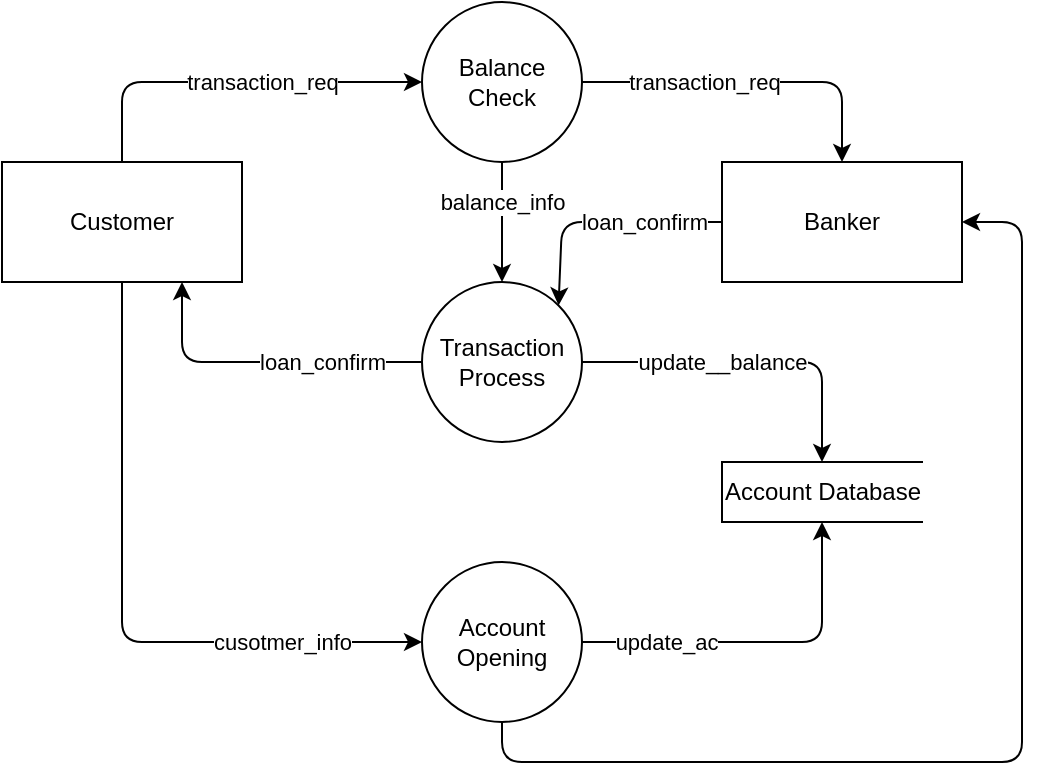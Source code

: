 <mxfile>
    <diagram id="4kNLjpTdrnGUJOBwphQN" name="Page-1">
        <mxGraphModel dx="729" dy="389" grid="1" gridSize="10" guides="1" tooltips="1" connect="1" arrows="1" fold="1" page="1" pageScale="1" pageWidth="850" pageHeight="1100" math="0" shadow="0">
            <root>
                <mxCell id="0"/>
                <mxCell id="1" parent="0"/>
                <mxCell id="56" style="edgeStyle=none;html=1;entryX=1;entryY=0;entryDx=0;entryDy=0;" edge="1" parent="1" source="36" target="40">
                    <mxGeometry relative="1" as="geometry">
                        <Array as="points">
                            <mxPoint x="350" y="430"/>
                        </Array>
                    </mxGeometry>
                </mxCell>
                <mxCell id="57" value="loan_confirm" style="edgeLabel;html=1;align=center;verticalAlign=middle;resizable=0;points=[];" vertex="1" connectable="0" parent="56">
                    <mxGeometry x="-0.578" relative="1" as="geometry">
                        <mxPoint x="-14" as="offset"/>
                    </mxGeometry>
                </mxCell>
                <mxCell id="36" value="Banker" style="whiteSpace=wrap;html=1;" vertex="1" parent="1">
                    <mxGeometry x="430" y="400" width="120" height="60" as="geometry"/>
                </mxCell>
                <mxCell id="41" style="edgeStyle=none;html=1;entryX=0;entryY=0.5;entryDx=0;entryDy=0;" edge="1" parent="1" source="37" target="38">
                    <mxGeometry relative="1" as="geometry">
                        <Array as="points">
                            <mxPoint x="130" y="360"/>
                        </Array>
                    </mxGeometry>
                </mxCell>
                <mxCell id="42" value="transaction_req" style="edgeLabel;html=1;align=center;verticalAlign=middle;resizable=0;points=[];" vertex="1" connectable="0" parent="41">
                    <mxGeometry x="0.41" relative="1" as="geometry">
                        <mxPoint x="-24" as="offset"/>
                    </mxGeometry>
                </mxCell>
                <mxCell id="44" style="edgeStyle=none;html=1;entryX=0;entryY=0.5;entryDx=0;entryDy=0;" edge="1" parent="1" source="37" target="39">
                    <mxGeometry relative="1" as="geometry">
                        <Array as="points">
                            <mxPoint x="130" y="640"/>
                        </Array>
                    </mxGeometry>
                </mxCell>
                <mxCell id="45" value="cusotmer_info" style="edgeLabel;html=1;align=center;verticalAlign=middle;resizable=0;points=[];" vertex="1" connectable="0" parent="44">
                    <mxGeometry x="0.4" relative="1" as="geometry">
                        <mxPoint x="29" as="offset"/>
                    </mxGeometry>
                </mxCell>
                <mxCell id="37" value="Customer" style="whiteSpace=wrap;html=1;" vertex="1" parent="1">
                    <mxGeometry x="70" y="400" width="120" height="60" as="geometry"/>
                </mxCell>
                <mxCell id="46" style="edgeStyle=none;html=1;entryX=0.5;entryY=0;entryDx=0;entryDy=0;" edge="1" parent="1" source="38" target="40">
                    <mxGeometry relative="1" as="geometry"/>
                </mxCell>
                <mxCell id="61" value="balance_info" style="edgeLabel;html=1;align=center;verticalAlign=middle;resizable=0;points=[];" vertex="1" connectable="0" parent="46">
                    <mxGeometry x="-0.494" y="-1" relative="1" as="geometry">
                        <mxPoint x="1" y="5" as="offset"/>
                    </mxGeometry>
                </mxCell>
                <mxCell id="58" style="edgeStyle=none;html=1;entryX=0.5;entryY=0;entryDx=0;entryDy=0;" edge="1" parent="1" source="38" target="36">
                    <mxGeometry relative="1" as="geometry">
                        <Array as="points">
                            <mxPoint x="490" y="360"/>
                        </Array>
                    </mxGeometry>
                </mxCell>
                <mxCell id="59" value="transaction_req" style="edgeLabel;html=1;align=center;verticalAlign=middle;resizable=0;points=[];" vertex="1" connectable="0" parent="58">
                    <mxGeometry x="-0.028" relative="1" as="geometry">
                        <mxPoint x="-22" as="offset"/>
                    </mxGeometry>
                </mxCell>
                <mxCell id="38" value="Balance Check" style="ellipse;whiteSpace=wrap;html=1;" vertex="1" parent="1">
                    <mxGeometry x="280" y="320" width="80" height="80" as="geometry"/>
                </mxCell>
                <mxCell id="49" style="edgeStyle=none;html=1;entryX=0.5;entryY=1;entryDx=0;entryDy=0;" edge="1" parent="1" source="39" target="48">
                    <mxGeometry relative="1" as="geometry">
                        <Array as="points">
                            <mxPoint x="480" y="640"/>
                        </Array>
                    </mxGeometry>
                </mxCell>
                <mxCell id="50" value="update_ac" style="edgeLabel;html=1;align=center;verticalAlign=middle;resizable=0;points=[];" vertex="1" connectable="0" parent="49">
                    <mxGeometry x="-0.533" relative="1" as="geometry">
                        <mxPoint as="offset"/>
                    </mxGeometry>
                </mxCell>
                <mxCell id="60" style="edgeStyle=none;html=1;entryX=1;entryY=0.5;entryDx=0;entryDy=0;" edge="1" parent="1" source="39" target="36">
                    <mxGeometry relative="1" as="geometry">
                        <Array as="points">
                            <mxPoint x="320" y="700"/>
                            <mxPoint x="580" y="700"/>
                            <mxPoint x="580" y="430"/>
                        </Array>
                    </mxGeometry>
                </mxCell>
                <mxCell id="39" value="Account Opening" style="ellipse;whiteSpace=wrap;html=1;" vertex="1" parent="1">
                    <mxGeometry x="280" y="600" width="80" height="80" as="geometry"/>
                </mxCell>
                <mxCell id="51" style="edgeStyle=none;html=1;entryX=0.5;entryY=0;entryDx=0;entryDy=0;" edge="1" parent="1" source="40" target="48">
                    <mxGeometry relative="1" as="geometry">
                        <Array as="points">
                            <mxPoint x="480" y="500"/>
                        </Array>
                    </mxGeometry>
                </mxCell>
                <mxCell id="52" value="update__balance" style="edgeLabel;html=1;align=center;verticalAlign=middle;resizable=0;points=[];" vertex="1" connectable="0" parent="51">
                    <mxGeometry x="-0.482" relative="1" as="geometry">
                        <mxPoint x="26" as="offset"/>
                    </mxGeometry>
                </mxCell>
                <mxCell id="53" style="edgeStyle=none;html=1;entryX=0.75;entryY=1;entryDx=0;entryDy=0;" edge="1" parent="1" source="40" target="37">
                    <mxGeometry relative="1" as="geometry">
                        <Array as="points">
                            <mxPoint x="160" y="500"/>
                        </Array>
                    </mxGeometry>
                </mxCell>
                <mxCell id="54" value="loan_confirm" style="edgeLabel;html=1;align=center;verticalAlign=middle;resizable=0;points=[];" vertex="1" connectable="0" parent="53">
                    <mxGeometry x="0.05" y="1" relative="1" as="geometry">
                        <mxPoint x="34" y="-1" as="offset"/>
                    </mxGeometry>
                </mxCell>
                <mxCell id="40" value="Transaction Process" style="ellipse;whiteSpace=wrap;html=1;" vertex="1" parent="1">
                    <mxGeometry x="280" y="460" width="80" height="80" as="geometry"/>
                </mxCell>
                <mxCell id="48" value="Account Database" style="html=1;dashed=0;whitespace=wrap;shape=partialRectangle;right=0;" vertex="1" parent="1">
                    <mxGeometry x="430" y="550" width="100" height="30" as="geometry"/>
                </mxCell>
            </root>
        </mxGraphModel>
    </diagram>
</mxfile>